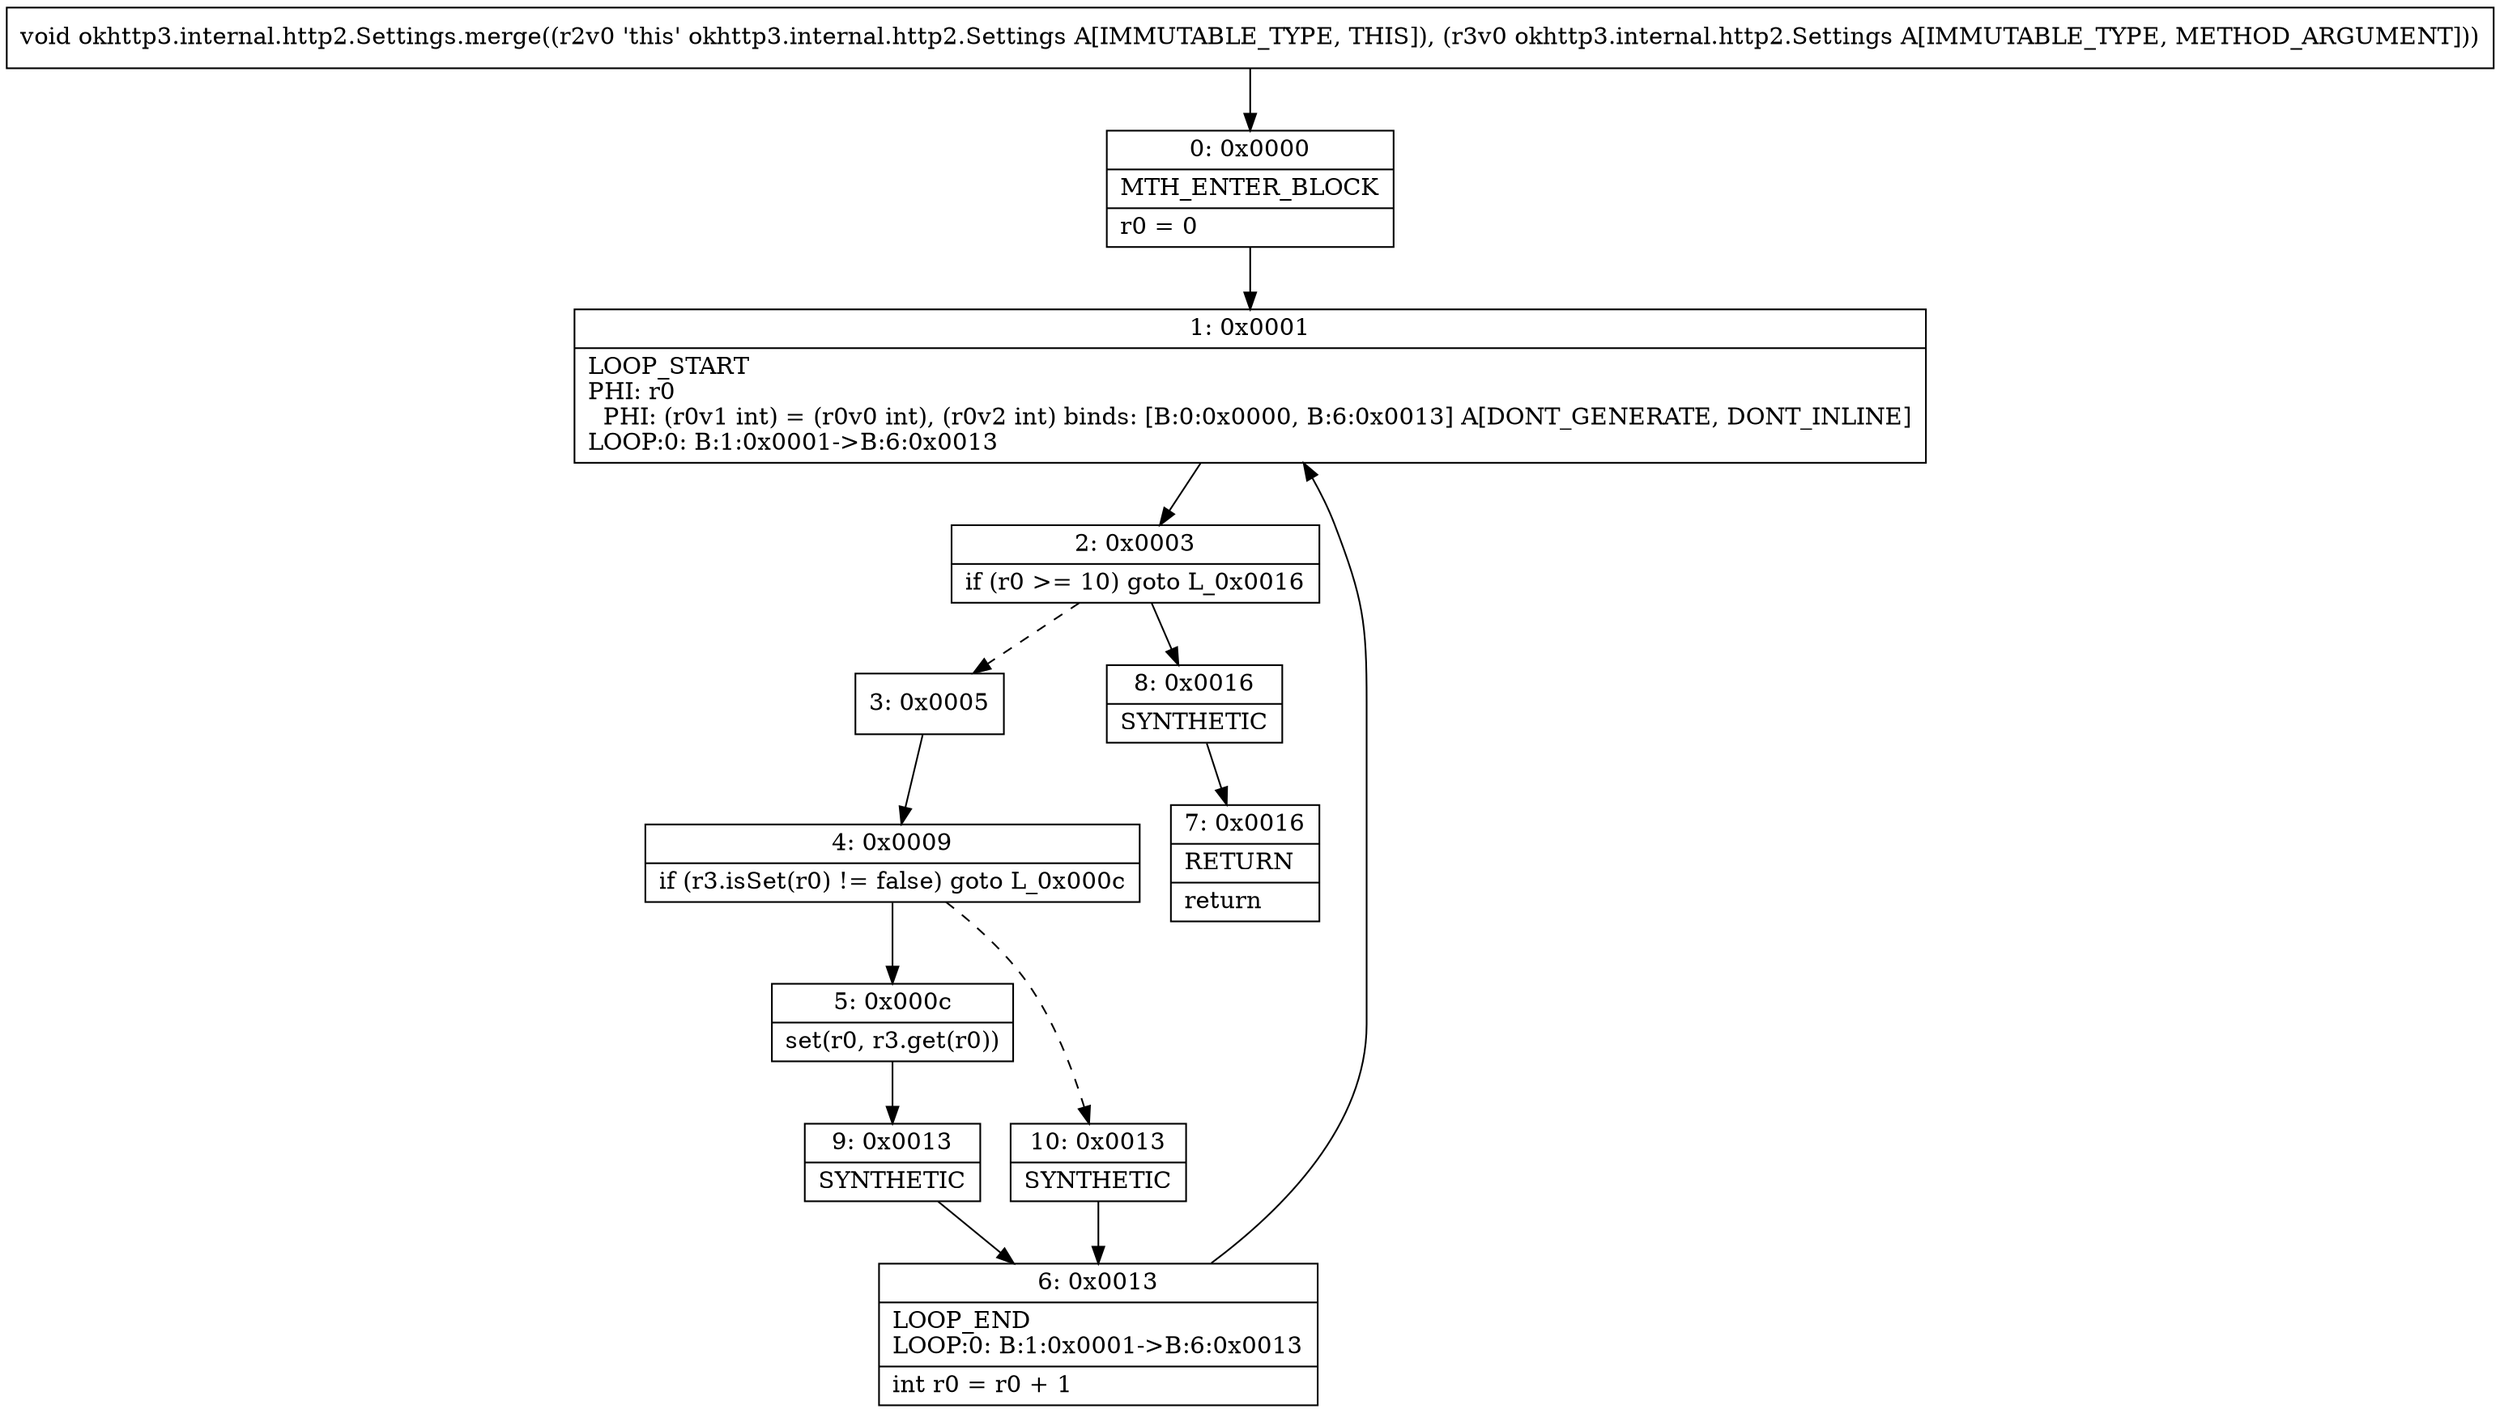 digraph "CFG forokhttp3.internal.http2.Settings.merge(Lokhttp3\/internal\/http2\/Settings;)V" {
Node_0 [shape=record,label="{0\:\ 0x0000|MTH_ENTER_BLOCK\l|r0 = 0\l}"];
Node_1 [shape=record,label="{1\:\ 0x0001|LOOP_START\lPHI: r0 \l  PHI: (r0v1 int) = (r0v0 int), (r0v2 int) binds: [B:0:0x0000, B:6:0x0013] A[DONT_GENERATE, DONT_INLINE]\lLOOP:0: B:1:0x0001\-\>B:6:0x0013\l}"];
Node_2 [shape=record,label="{2\:\ 0x0003|if (r0 \>= 10) goto L_0x0016\l}"];
Node_3 [shape=record,label="{3\:\ 0x0005}"];
Node_4 [shape=record,label="{4\:\ 0x0009|if (r3.isSet(r0) != false) goto L_0x000c\l}"];
Node_5 [shape=record,label="{5\:\ 0x000c|set(r0, r3.get(r0))\l}"];
Node_6 [shape=record,label="{6\:\ 0x0013|LOOP_END\lLOOP:0: B:1:0x0001\-\>B:6:0x0013\l|int r0 = r0 + 1\l}"];
Node_7 [shape=record,label="{7\:\ 0x0016|RETURN\l|return\l}"];
Node_8 [shape=record,label="{8\:\ 0x0016|SYNTHETIC\l}"];
Node_9 [shape=record,label="{9\:\ 0x0013|SYNTHETIC\l}"];
Node_10 [shape=record,label="{10\:\ 0x0013|SYNTHETIC\l}"];
MethodNode[shape=record,label="{void okhttp3.internal.http2.Settings.merge((r2v0 'this' okhttp3.internal.http2.Settings A[IMMUTABLE_TYPE, THIS]), (r3v0 okhttp3.internal.http2.Settings A[IMMUTABLE_TYPE, METHOD_ARGUMENT])) }"];
MethodNode -> Node_0;
Node_0 -> Node_1;
Node_1 -> Node_2;
Node_2 -> Node_3[style=dashed];
Node_2 -> Node_8;
Node_3 -> Node_4;
Node_4 -> Node_5;
Node_4 -> Node_10[style=dashed];
Node_5 -> Node_9;
Node_6 -> Node_1;
Node_8 -> Node_7;
Node_9 -> Node_6;
Node_10 -> Node_6;
}


